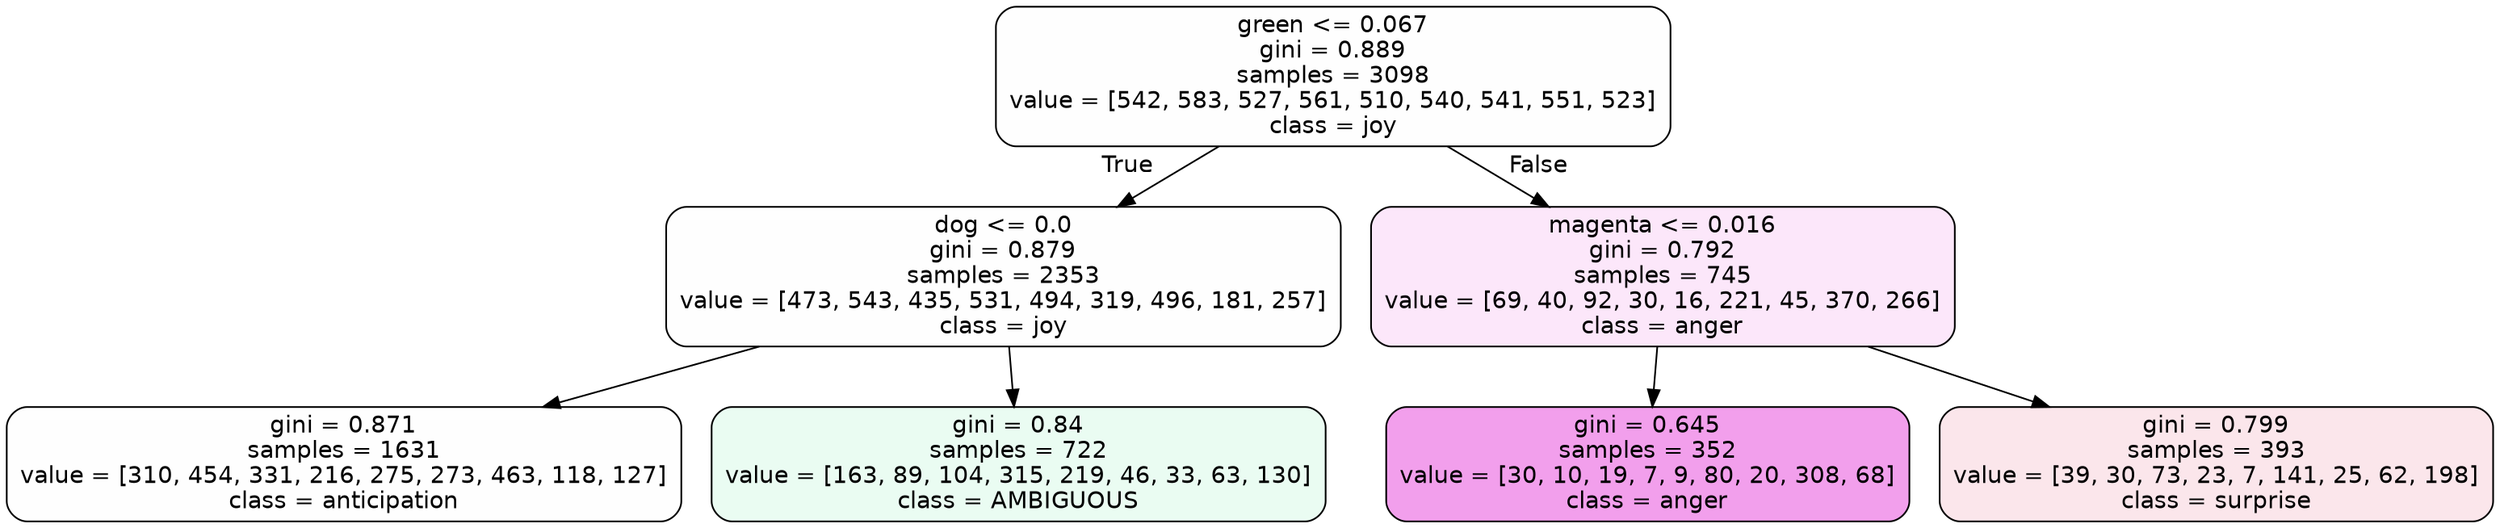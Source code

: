 digraph Tree {
node [shape=box, style="filled, rounded", color="black", fontname=helvetica] ;
edge [fontname=helvetica] ;
0 [label="green <= 0.067\ngini = 0.889\nsamples = 3098\nvalue = [542, 583, 527, 561, 510, 540, 541, 551, 523]\nclass = joy", fillcolor="#d7e53901"] ;
1 [label="dog <= 0.0\ngini = 0.879\nsamples = 2353\nvalue = [473, 543, 435, 531, 494, 319, 496, 181, 257]\nclass = joy", fillcolor="#d7e53901"] ;
0 -> 1 [labeldistance=2.5, labelangle=45, headlabel="True"] ;
2 [label="gini = 0.871\nsamples = 1631\nvalue = [310, 454, 331, 216, 275, 273, 463, 118, 127]\nclass = anticipation", fillcolor="#8139e501"] ;
1 -> 2 ;
3 [label="gini = 0.84\nsamples = 722\nvalue = [163, 89, 104, 315, 219, 46, 33, 63, 130]\nclass = AMBIGUOUS", fillcolor="#39e5811a"] ;
1 -> 3 ;
4 [label="magenta <= 0.016\ngini = 0.792\nsamples = 745\nvalue = [69, 40, 92, 30, 16, 221, 45, 370, 266]\nclass = anger", fillcolor="#e539d71e"] ;
0 -> 4 [labeldistance=2.5, labelangle=-45, headlabel="False"] ;
5 [label="gini = 0.645\nsamples = 352\nvalue = [30, 10, 19, 7, 9, 80, 20, 308, 68]\nclass = anger", fillcolor="#e539d77b"] ;
4 -> 5 ;
6 [label="gini = 0.799\nsamples = 393\nvalue = [39, 30, 73, 23, 7, 141, 25, 62, 198]\nclass = surprise", fillcolor="#e5396420"] ;
4 -> 6 ;
}